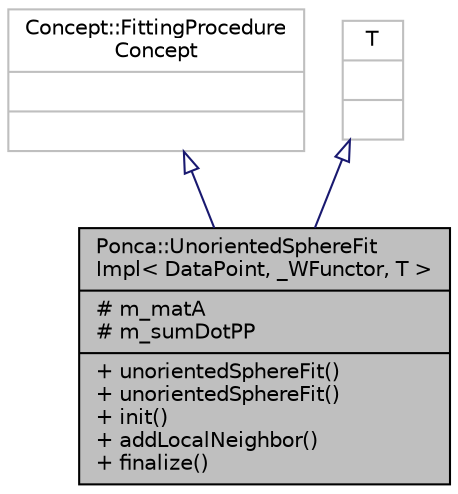 digraph "Ponca::UnorientedSphereFitImpl&lt; DataPoint, _WFunctor, T &gt;"
{
 // INTERACTIVE_SVG=YES
 // LATEX_PDF_SIZE
  bgcolor="transparent";
  edge [fontname="Helvetica",fontsize="10",labelfontname="Helvetica",labelfontsize="10"];
  node [fontname="Helvetica",fontsize="10",shape=record];
  Node1 [label="{Ponca::UnorientedSphereFit\lImpl\< DataPoint, _WFunctor, T \>\n|# m_matA\l# m_sumDotPP\l|+ unorientedSphereFit()\l+ unorientedSphereFit()\l+ init()\l+ addLocalNeighbor()\l+ finalize()\l}",height=0.2,width=0.4,color="black", fillcolor="grey75", style="filled", fontcolor="black",tooltip="Algebraic Sphere fitting procedure on point sets with non-oriented normals."];
  Node2 -> Node1 [dir="back",color="midnightblue",fontsize="10",style="solid",arrowtail="onormal",fontname="Helvetica"];
  Node2 [label="{Concept::FittingProcedure\lConcept\n||}",height=0.2,width=0.4,color="grey75",tooltip=" "];
  Node3 -> Node1 [dir="back",color="midnightblue",fontsize="10",style="solid",arrowtail="onormal",fontname="Helvetica"];
  Node3 [label="{T\n||}",height=0.2,width=0.4,color="grey75",tooltip=" "];
}

